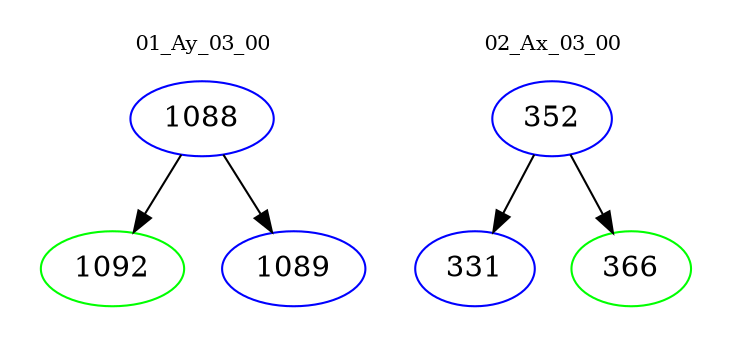 digraph{
subgraph cluster_0 {
color = white
label = "01_Ay_03_00";
fontsize=10;
T0_1088 [label="1088", color="blue"]
T0_1088 -> T0_1092 [color="black"]
T0_1092 [label="1092", color="green"]
T0_1088 -> T0_1089 [color="black"]
T0_1089 [label="1089", color="blue"]
}
subgraph cluster_1 {
color = white
label = "02_Ax_03_00";
fontsize=10;
T1_352 [label="352", color="blue"]
T1_352 -> T1_331 [color="black"]
T1_331 [label="331", color="blue"]
T1_352 -> T1_366 [color="black"]
T1_366 [label="366", color="green"]
}
}
